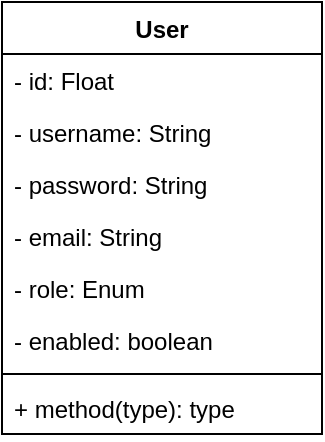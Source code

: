 <mxfile version="27.0.5">
  <diagram id="C5RBs43oDa-KdzZeNtuy" name="Page-1">
    <mxGraphModel dx="1358" dy="740" grid="1" gridSize="10" guides="1" tooltips="1" connect="1" arrows="1" fold="1" page="1" pageScale="1" pageWidth="827" pageHeight="1169" math="0" shadow="0">
      <root>
        <mxCell id="WIyWlLk6GJQsqaUBKTNV-0" />
        <mxCell id="WIyWlLk6GJQsqaUBKTNV-1" parent="WIyWlLk6GJQsqaUBKTNV-0" />
        <mxCell id="h0bVIdme3MqLjEZbFUU1-0" value="User" style="swimlane;fontStyle=1;align=center;verticalAlign=top;childLayout=stackLayout;horizontal=1;startSize=26;horizontalStack=0;resizeParent=1;resizeParentMax=0;resizeLast=0;collapsible=1;marginBottom=0;whiteSpace=wrap;html=1;" vertex="1" parent="WIyWlLk6GJQsqaUBKTNV-1">
          <mxGeometry x="130" y="170" width="160" height="216" as="geometry" />
        </mxCell>
        <mxCell id="h0bVIdme3MqLjEZbFUU1-8" value="- id: Float" style="text;strokeColor=none;fillColor=none;align=left;verticalAlign=top;spacingLeft=4;spacingRight=4;overflow=hidden;rotatable=0;points=[[0,0.5],[1,0.5]];portConstraint=eastwest;whiteSpace=wrap;html=1;" vertex="1" parent="h0bVIdme3MqLjEZbFUU1-0">
          <mxGeometry y="26" width="160" height="26" as="geometry" />
        </mxCell>
        <mxCell id="h0bVIdme3MqLjEZbFUU1-4" value="- username: String" style="text;strokeColor=none;fillColor=none;align=left;verticalAlign=top;spacingLeft=4;spacingRight=4;overflow=hidden;rotatable=0;points=[[0,0.5],[1,0.5]];portConstraint=eastwest;whiteSpace=wrap;html=1;" vertex="1" parent="h0bVIdme3MqLjEZbFUU1-0">
          <mxGeometry y="52" width="160" height="26" as="geometry" />
        </mxCell>
        <mxCell id="h0bVIdme3MqLjEZbFUU1-6" value="- password: String" style="text;strokeColor=none;fillColor=none;align=left;verticalAlign=top;spacingLeft=4;spacingRight=4;overflow=hidden;rotatable=0;points=[[0,0.5],[1,0.5]];portConstraint=eastwest;whiteSpace=wrap;html=1;" vertex="1" parent="h0bVIdme3MqLjEZbFUU1-0">
          <mxGeometry y="78" width="160" height="26" as="geometry" />
        </mxCell>
        <mxCell id="h0bVIdme3MqLjEZbFUU1-7" value="- email: String" style="text;strokeColor=none;fillColor=none;align=left;verticalAlign=top;spacingLeft=4;spacingRight=4;overflow=hidden;rotatable=0;points=[[0,0.5],[1,0.5]];portConstraint=eastwest;whiteSpace=wrap;html=1;" vertex="1" parent="h0bVIdme3MqLjEZbFUU1-0">
          <mxGeometry y="104" width="160" height="26" as="geometry" />
        </mxCell>
        <mxCell id="h0bVIdme3MqLjEZbFUU1-5" value="- role: Enum" style="text;strokeColor=none;fillColor=none;align=left;verticalAlign=top;spacingLeft=4;spacingRight=4;overflow=hidden;rotatable=0;points=[[0,0.5],[1,0.5]];portConstraint=eastwest;whiteSpace=wrap;html=1;" vertex="1" parent="h0bVIdme3MqLjEZbFUU1-0">
          <mxGeometry y="130" width="160" height="26" as="geometry" />
        </mxCell>
        <mxCell id="h0bVIdme3MqLjEZbFUU1-1" value="- enabled: boolean" style="text;strokeColor=none;fillColor=none;align=left;verticalAlign=top;spacingLeft=4;spacingRight=4;overflow=hidden;rotatable=0;points=[[0,0.5],[1,0.5]];portConstraint=eastwest;whiteSpace=wrap;html=1;" vertex="1" parent="h0bVIdme3MqLjEZbFUU1-0">
          <mxGeometry y="156" width="160" height="26" as="geometry" />
        </mxCell>
        <mxCell id="h0bVIdme3MqLjEZbFUU1-2" value="" style="line;strokeWidth=1;fillColor=none;align=left;verticalAlign=middle;spacingTop=-1;spacingLeft=3;spacingRight=3;rotatable=0;labelPosition=right;points=[];portConstraint=eastwest;strokeColor=inherit;" vertex="1" parent="h0bVIdme3MqLjEZbFUU1-0">
          <mxGeometry y="182" width="160" height="8" as="geometry" />
        </mxCell>
        <mxCell id="h0bVIdme3MqLjEZbFUU1-3" value="+ method(type): type" style="text;strokeColor=none;fillColor=none;align=left;verticalAlign=top;spacingLeft=4;spacingRight=4;overflow=hidden;rotatable=0;points=[[0,0.5],[1,0.5]];portConstraint=eastwest;whiteSpace=wrap;html=1;" vertex="1" parent="h0bVIdme3MqLjEZbFUU1-0">
          <mxGeometry y="190" width="160" height="26" as="geometry" />
        </mxCell>
      </root>
    </mxGraphModel>
  </diagram>
</mxfile>
